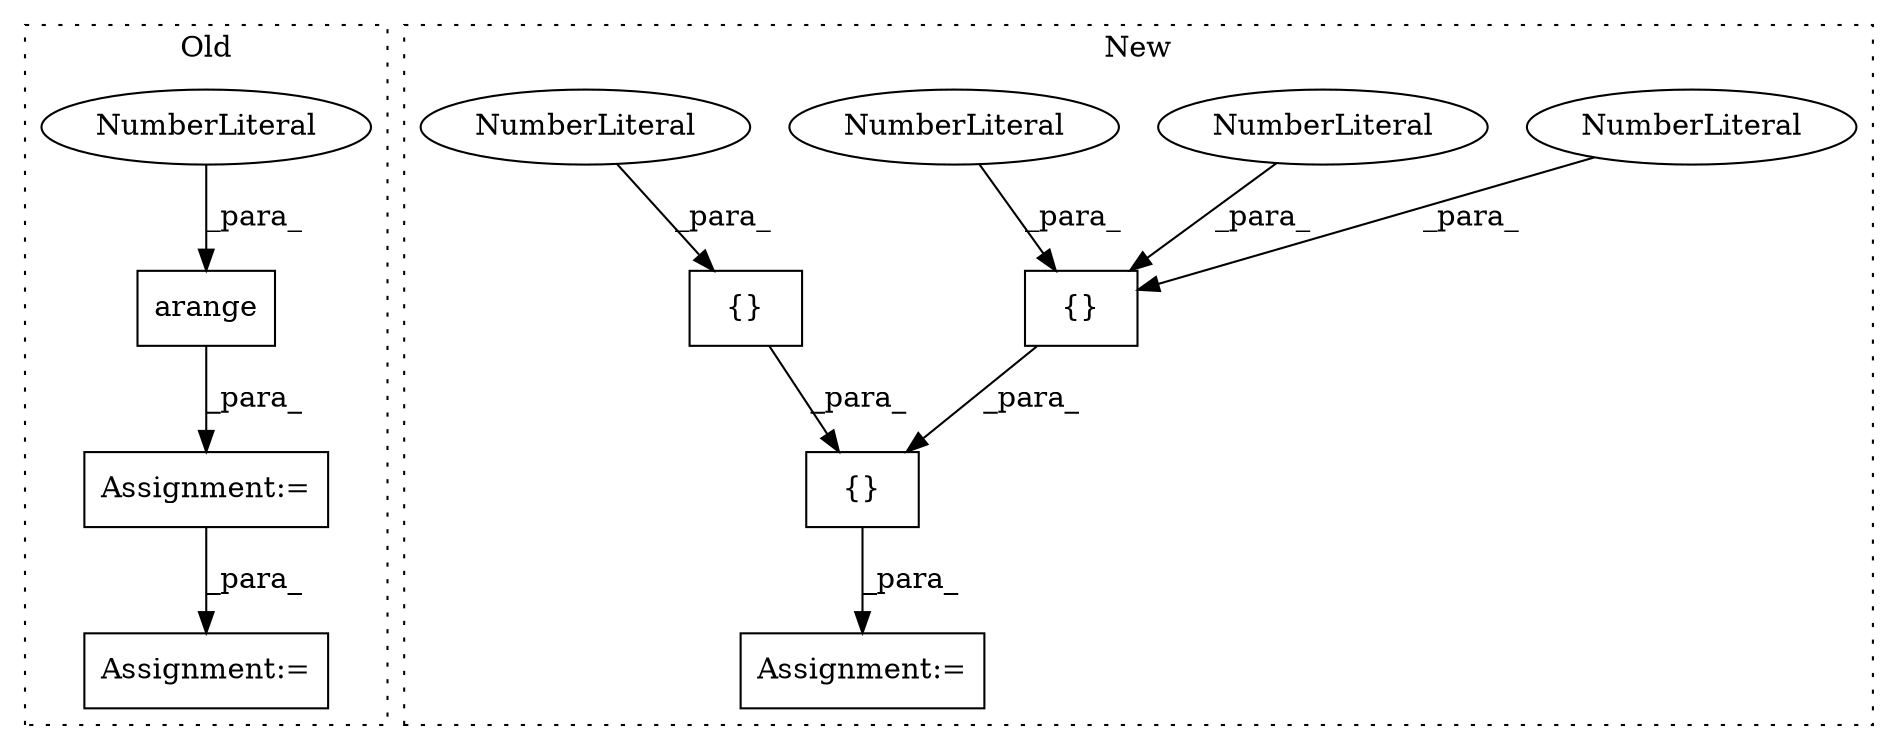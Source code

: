 digraph G {
subgraph cluster0 {
1 [label="arange" a="32" s="271,280" l="7,1" shape="box"];
3 [label="Assignment:=" a="7" s="232" l="1" shape="box"];
7 [label="NumberLiteral" a="34" s="278" l="2" shape="ellipse"];
8 [label="Assignment:=" a="7" s="622" l="1" shape="box"];
label = "Old";
style="dotted";
}
subgraph cluster1 {
2 [label="{}" a="4" s="230,236" l="1,1" shape="box"];
4 [label="Assignment:=" a="7" s="189" l="1" shape="box"];
5 [label="NumberLiteral" a="34" s="235" l="1" shape="ellipse"];
6 [label="NumberLiteral" a="34" s="233" l="1" shape="ellipse"];
9 [label="{}" a="4" s="222,228" l="1,1" shape="box"];
10 [label="NumberLiteral" a="34" s="223" l="1" shape="ellipse"];
11 [label="NumberLiteral" a="34" s="231" l="1" shape="ellipse"];
12 [label="{}" a="4" s="213,245" l="1,1" shape="box"];
label = "New";
style="dotted";
}
1 -> 3 [label="_para_"];
2 -> 12 [label="_para_"];
3 -> 8 [label="_para_"];
5 -> 2 [label="_para_"];
6 -> 2 [label="_para_"];
7 -> 1 [label="_para_"];
9 -> 12 [label="_para_"];
10 -> 9 [label="_para_"];
11 -> 2 [label="_para_"];
12 -> 4 [label="_para_"];
}